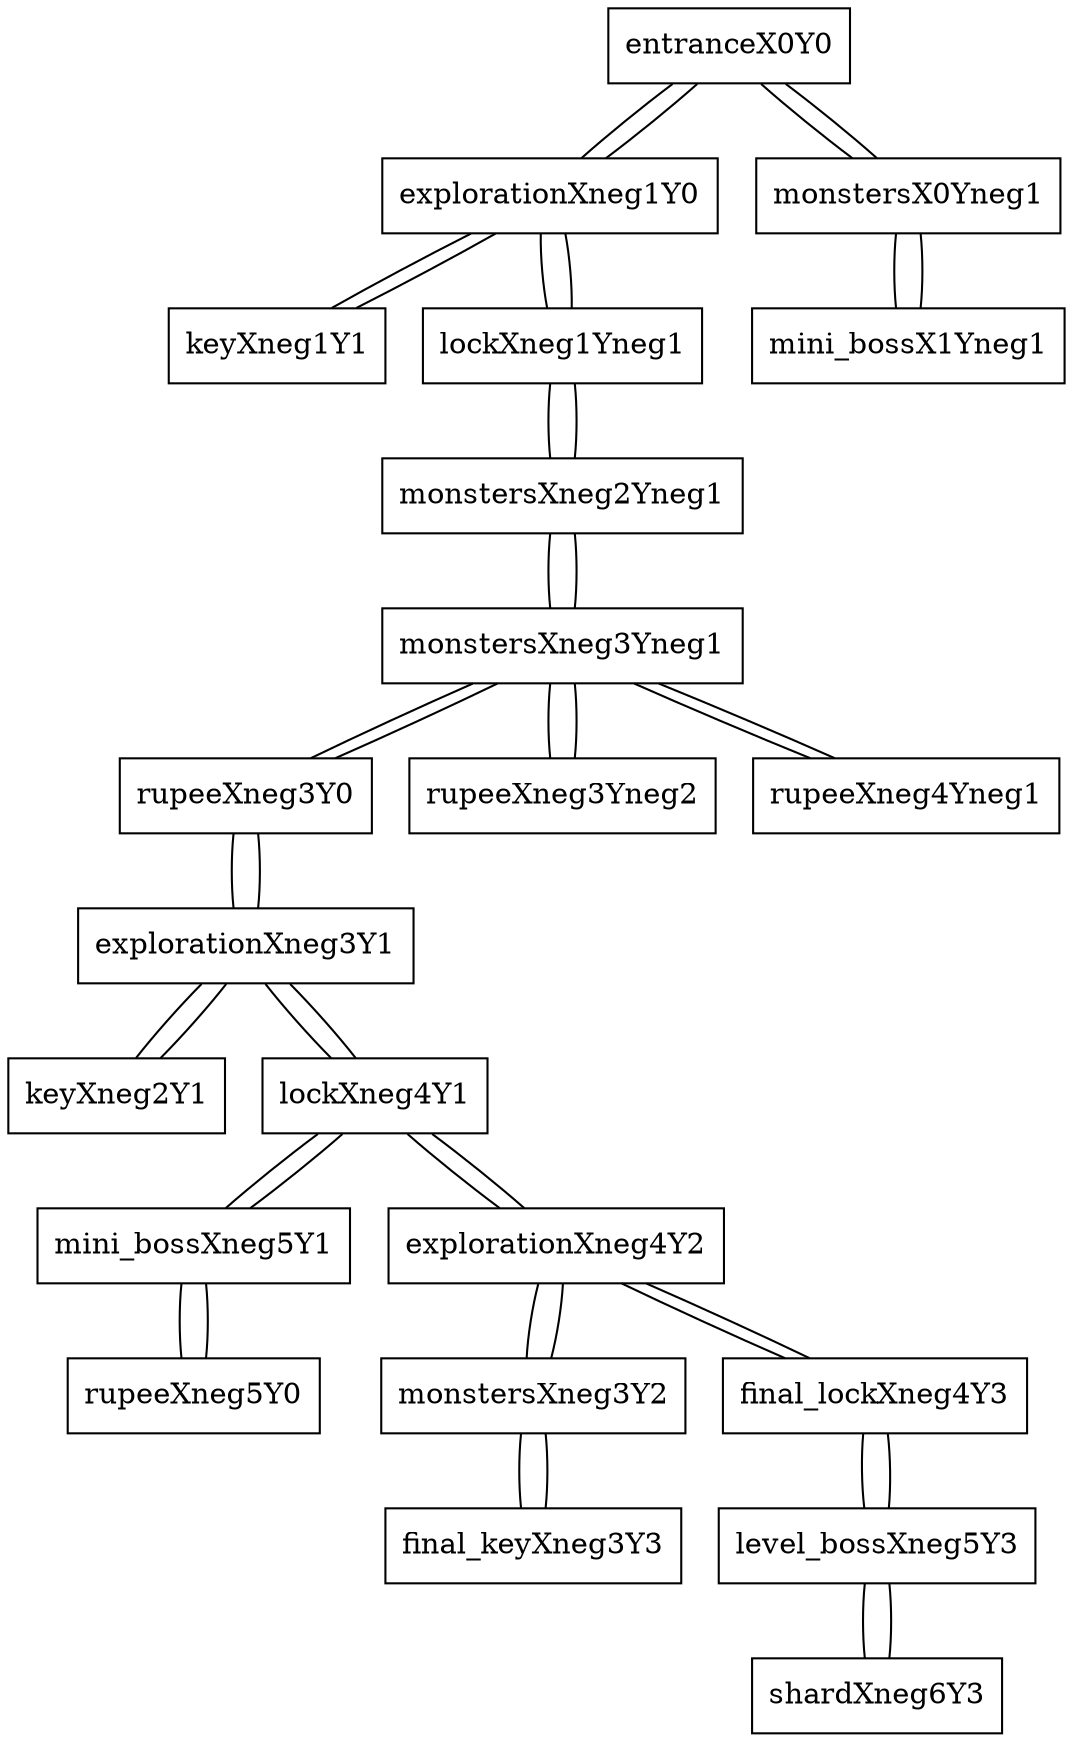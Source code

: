 graph space {

node [shape="box"]; entranceX0Y0 [pad="1.5,0.0" pos="0,0!"]; explorationXneg1Y0 [pad="1.5,0.0" pos="-1,0!"]; keyXneg1Y1 [pad="1.5,0.0" pos="-1,1!"]; monstersX0Yneg1 [pad="1.5,0.0" pos="0,-1!"]; mini_bossX1Yneg1 [pad="1.5,0.0" pos="1,-1!"]; lockXneg1Yneg1 [pad="1.5,0.0" pos="-1,-1!"]; monstersXneg2Yneg1 [pad="1.5,0.0" pos="-2,-1!"]; monstersXneg3Yneg1 [pad="1.5,0.0" pos="-3,-1!"]; rupeeXneg3Y0 [pad="1.5,0.0" pos="-3,0!"]; rupeeXneg3Yneg2 [pad="1.5,0.0" pos="-3,-2!"]; rupeeXneg4Yneg1 [pad="1.5,0.0" pos="-4,-1!"]; explorationXneg3Y1 [pad="1.5,0.0" pos="-3,1!"]; keyXneg2Y1 [pad="1.5,0.0" pos="-2,1!"]; lockXneg4Y1 [pad="1.5,0.0" pos="-4,1!"]; mini_bossXneg5Y1 [pad="1.5,0.0" pos="-5,1!"]; rupeeXneg5Y0 [pad="1.5,0.0" pos="-5,0!"]; explorationXneg4Y2 [pad="1.5,0.0" pos="-4,2!"]; monstersXneg3Y2 [pad="1.5,0.0" pos="-3,2!"]; final_keyXneg3Y3 [pad="1.5,0.0" pos="-3,3!"]; final_lockXneg4Y3 [pad="1.5,0.0" pos="-4,3!"]; level_bossXneg5Y3 [pad="1.5,0.0" pos="-5,3!"]; shardXneg6Y3 [pad="1.5,0.0" pos="-6,3!"]; 
entranceX0Y0 -- explorationXneg1Y0;
entranceX0Y0 -- monstersX0Yneg1;
explorationXneg1Y0 -- keyXneg1Y1;
explorationXneg1Y0 -- entranceX0Y0;
explorationXneg1Y0 -- lockXneg1Yneg1;
keyXneg1Y1 -- explorationXneg1Y0;
monstersX0Yneg1 -- entranceX0Y0;
monstersX0Yneg1 -- mini_bossX1Yneg1;
mini_bossX1Yneg1 -- monstersX0Yneg1;
lockXneg1Yneg1 -- monstersXneg2Yneg1;
lockXneg1Yneg1 -- explorationXneg1Y0;
monstersXneg2Yneg1 -- monstersXneg3Yneg1;
monstersXneg2Yneg1 -- lockXneg1Yneg1;
monstersXneg3Yneg1 -- rupeeXneg3Yneg2;
monstersXneg3Yneg1 -- rupeeXneg4Yneg1;
monstersXneg3Yneg1 -- rupeeXneg3Y0;
monstersXneg3Yneg1 -- monstersXneg2Yneg1;
rupeeXneg3Y0 -- monstersXneg3Yneg1;
rupeeXneg3Y0 -- explorationXneg3Y1;
rupeeXneg3Yneg2 -- monstersXneg3Yneg1;
rupeeXneg4Yneg1 -- monstersXneg3Yneg1;
explorationXneg3Y1 -- lockXneg4Y1;
explorationXneg3Y1 -- keyXneg2Y1;
explorationXneg3Y1 -- rupeeXneg3Y0;
keyXneg2Y1 -- explorationXneg3Y1;
lockXneg4Y1 -- mini_bossXneg5Y1;
lockXneg4Y1 -- explorationXneg4Y2;
lockXneg4Y1 -- explorationXneg3Y1;
mini_bossXneg5Y1 -- rupeeXneg5Y0;
mini_bossXneg5Y1 -- lockXneg4Y1;
rupeeXneg5Y0 -- mini_bossXneg5Y1;
explorationXneg4Y2 -- final_lockXneg4Y3;
explorationXneg4Y2 -- monstersXneg3Y2;
explorationXneg4Y2 -- lockXneg4Y1;
monstersXneg3Y2 -- explorationXneg4Y2;
monstersXneg3Y2 -- final_keyXneg3Y3;
final_keyXneg3Y3 -- monstersXneg3Y2;
final_lockXneg4Y3 -- level_bossXneg5Y3;
final_lockXneg4Y3 -- explorationXneg4Y2;
level_bossXneg5Y3 -- shardXneg6Y3;
level_bossXneg5Y3 -- final_lockXneg4Y3;
shardXneg6Y3 -- level_bossXneg5Y3;
}